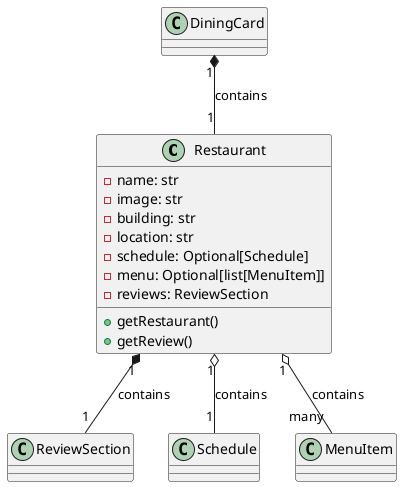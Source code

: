 @startuml Restaurant

class Restaurant {
    -name: str
    -image: str
    -building: str
    -location: str
    -schedule: Optional[Schedule]
    -menu: Optional[list[MenuItem]]
    -reviews: ReviewSection

    +getRestaurant()
    +getReview()
}

DiningCard "1" *-- "1" Restaurant : contains
Restaurant "1" *-- "1" ReviewSection : contains
Restaurant "1" o-- "1" Schedule : contains
Restaurant "1" o-- "many" MenuItem : contains

@enduml